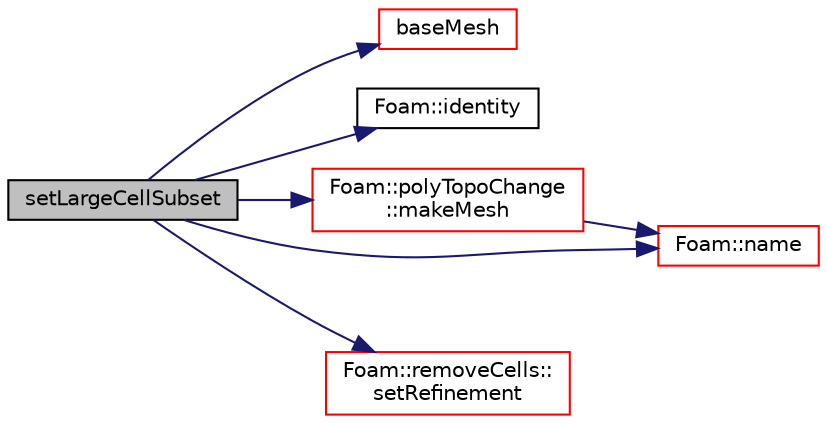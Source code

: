 digraph "setLargeCellSubset"
{
  bgcolor="transparent";
  edge [fontname="Helvetica",fontsize="10",labelfontname="Helvetica",labelfontsize="10"];
  node [fontname="Helvetica",fontsize="10",shape=record];
  rankdir="LR";
  Node1498 [label="setLargeCellSubset",height=0.2,width=0.4,color="black", fillcolor="grey75", style="filled", fontcolor="black"];
  Node1498 -> Node1499 [color="midnightblue",fontsize="10",style="solid",fontname="Helvetica"];
  Node1499 [label="baseMesh",height=0.2,width=0.4,color="red",URL="$a22201.html#a2ddcd537a1fe2e9e03801c85464ac97d",tooltip="Original mesh. "];
  Node1498 -> Node1533 [color="midnightblue",fontsize="10",style="solid",fontname="Helvetica"];
  Node1533 [label="Foam::identity",height=0.2,width=0.4,color="black",URL="$a21851.html#a36af96cb841435845fffb4fe69208490",tooltip="Create identity map (map[i] == i) of given length. "];
  Node1498 -> Node1534 [color="midnightblue",fontsize="10",style="solid",fontname="Helvetica"];
  Node1534 [label="Foam::polyTopoChange\l::makeMesh",height=0.2,width=0.4,color="red",URL="$a22449.html#a53cd346c4116b75d2e9540d07c212149",tooltip="Create new mesh with old mesh patches. "];
  Node1534 -> Node1639 [color="midnightblue",fontsize="10",style="solid",fontname="Helvetica"];
  Node1639 [label="Foam::name",height=0.2,width=0.4,color="red",URL="$a21851.html#adcb0df2bd4953cb6bb390272d8263c3a",tooltip="Return a string representation of a complex. "];
  Node1498 -> Node1639 [color="midnightblue",fontsize="10",style="solid",fontname="Helvetica"];
  Node1498 -> Node1643 [color="midnightblue",fontsize="10",style="solid",fontname="Helvetica"];
  Node1643 [label="Foam::removeCells::\lsetRefinement",height=0.2,width=0.4,color="red",URL="$a22461.html#a1fa7db25391bd44913e7d03a77e2c45b",tooltip="Play commands into polyTopoChange to remove cells. "];
}
